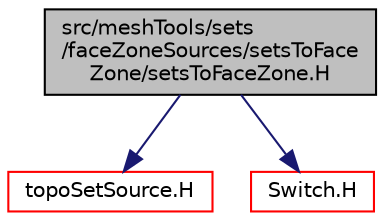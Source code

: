 digraph "src/meshTools/sets/faceZoneSources/setsToFaceZone/setsToFaceZone.H"
{
  bgcolor="transparent";
  edge [fontname="Helvetica",fontsize="10",labelfontname="Helvetica",labelfontsize="10"];
  node [fontname="Helvetica",fontsize="10",shape=record];
  Node1 [label="src/meshTools/sets\l/faceZoneSources/setsToFace\lZone/setsToFaceZone.H",height=0.2,width=0.4,color="black", fillcolor="grey75", style="filled", fontcolor="black"];
  Node1 -> Node2 [color="midnightblue",fontsize="10",style="solid",fontname="Helvetica"];
  Node2 [label="topoSetSource.H",height=0.2,width=0.4,color="red",URL="$a07582.html"];
  Node1 -> Node3 [color="midnightblue",fontsize="10",style="solid",fontname="Helvetica"];
  Node3 [label="Switch.H",height=0.2,width=0.4,color="red",URL="$a08927.html"];
}
